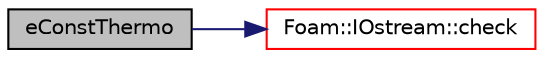 digraph "eConstThermo"
{
  bgcolor="transparent";
  edge [fontname="Helvetica",fontsize="10",labelfontname="Helvetica",labelfontsize="10"];
  node [fontname="Helvetica",fontsize="10",shape=record];
  rankdir="LR";
  Node0 [label="eConstThermo",height=0.2,width=0.4,color="black", fillcolor="grey75", style="filled", fontcolor="black"];
  Node0 -> Node1 [color="midnightblue",fontsize="10",style="solid",fontname="Helvetica"];
  Node1 [label="Foam::IOstream::check",height=0.2,width=0.4,color="red",URL="$a27333.html#a367eb3425fc4e8270e2aa961df8ac8a5",tooltip="Check IOstream status for given operation. "];
}
